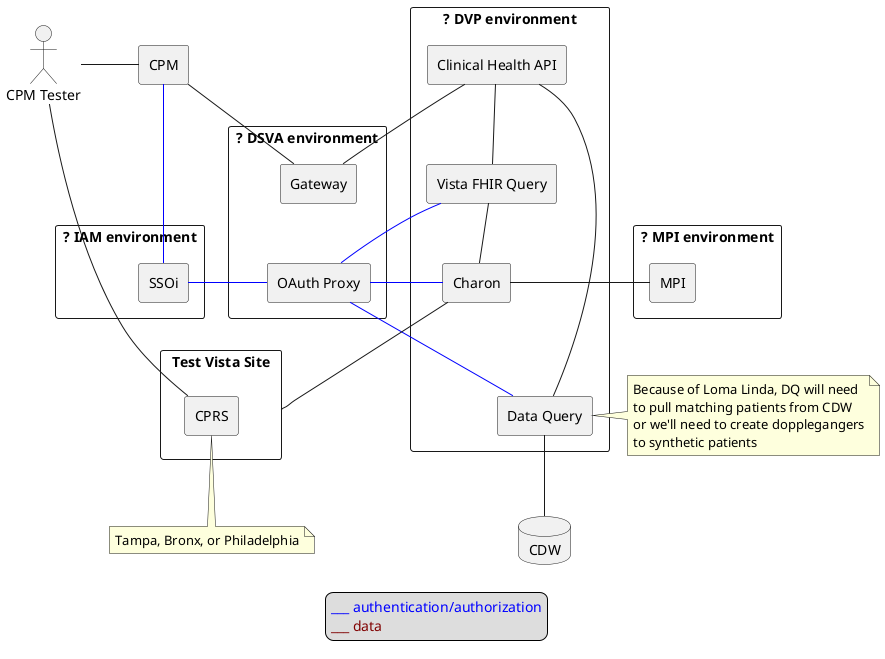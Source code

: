 @startuml

actor "CPM Tester" as TESTER
rectangle CPM
rectangle "Test Vista Site" as VISTA {
  rectangle CPRS
}

rectangle "? DSVA environment" as DSVA_ENV {
  rectangle "Gateway" as GW
  rectangle "OAuth Proxy" as AUTH
}

rectangle "? IAM environment" as SSOI_ENV {
  rectangle SSOi
}

rectangle "? MPI environment" as MPI_ENV {
  rectangle MPI
}

rectangle "? DVP environment" as DVP_ENV {
 rectangle "Clinical Health API" as CHAPI
 rectangle "Data Query" as DQ
 rectangle "Vista FHIR Query" as VFQ
 rectangle "Charon" as CHARON
}

database CDW

TESTER - CPM
TESTER -- CPRS

CPM -- GW
CPM -[#blue]- SSOi
AUTH -[#blue]right- SSOi
AUTH -[#blue]- CHARON

GW -- CHAPI
CHAPI -- VFQ
CHAPI ---- DQ
DQ -- CDW
DQ -[#blue]- AUTH
VFQ -- CHARON
VFQ -[#blue]- AUTH
CHARON -- VISTA
CHARON - MPI

GW .[hidden]. AUTH

legend
<color:blue>___ authentication/authorization
<color:maroon>___ data
end legend

note right of DQ
Because of Loma Linda, DQ will need
to pull matching patients from CDW
or we'll need to create dopplegangers
to synthetic patients
end note

note bottom of CPRS
Tampa, Bronx, or Philadelphia
end note

@enduml